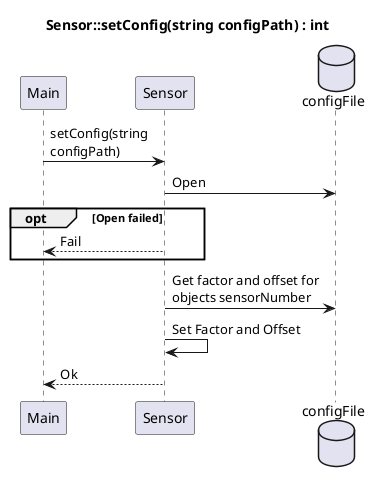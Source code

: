 @startuml

title Sensor::setConfig(string configPath) : int

skinparam MaxMessageSize 150

participant Main as Main
participant Sensor as SD
database configFile as config

Main -> SD : setConfig(string configPath)
SD -> config : Open
opt Open failed
SD --> Main : Fail
end
SD -> config : Get factor and offset for objects sensorNumber
SD -> SD : Set Factor and Offset
SD --> Main : Ok




@enduml